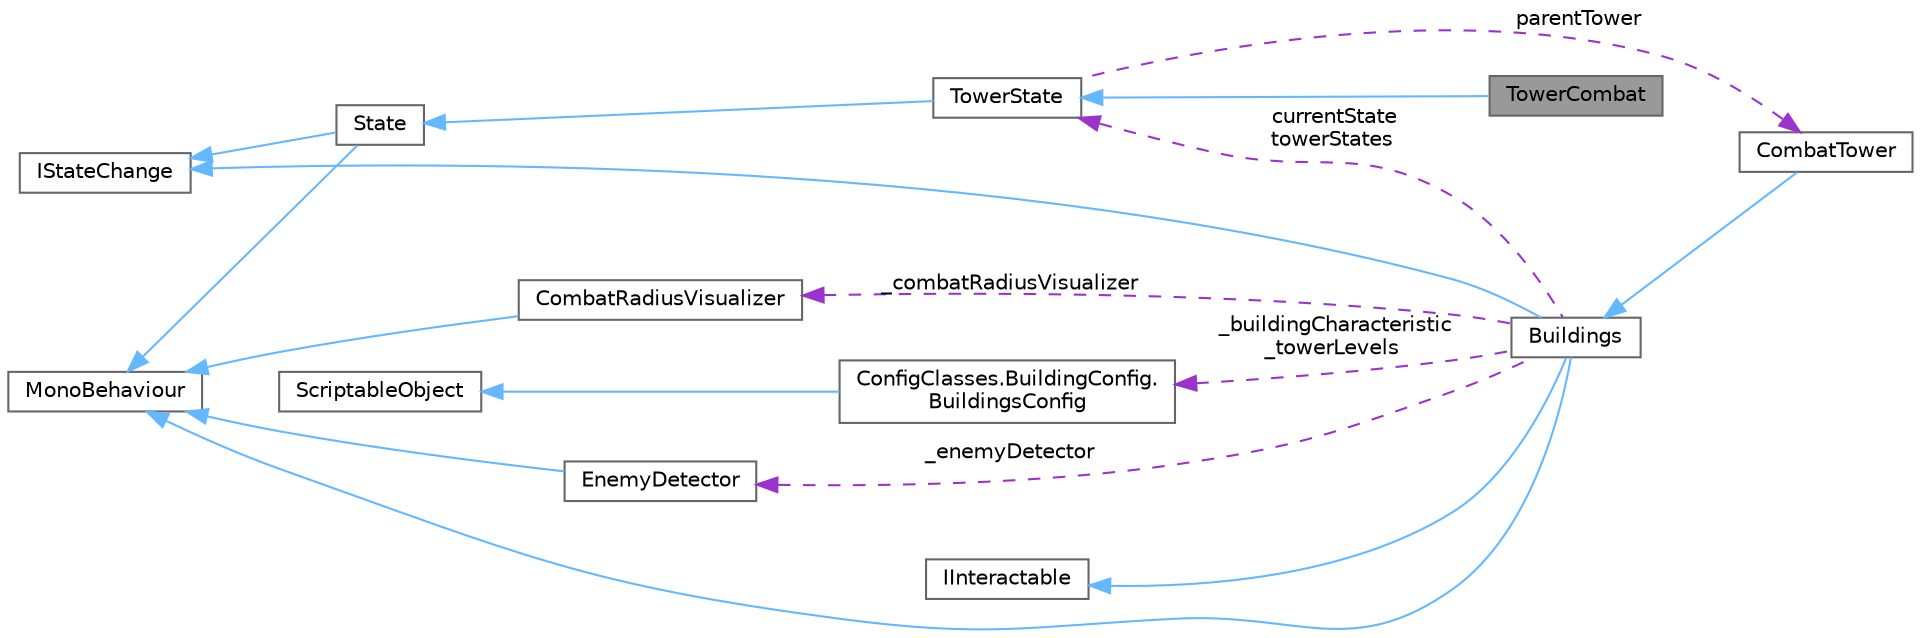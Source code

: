 digraph "TowerCombat"
{
 // LATEX_PDF_SIZE
  bgcolor="transparent";
  edge [fontname=Helvetica,fontsize=10,labelfontname=Helvetica,labelfontsize=10];
  node [fontname=Helvetica,fontsize=10,shape=box,height=0.2,width=0.4];
  rankdir="LR";
  Node1 [label="TowerCombat",height=0.2,width=0.4,color="gray40", fillcolor="grey60", style="filled", fontcolor="black",tooltip=" "];
  Node2 -> Node1 [dir="back",color="steelblue1",style="solid"];
  Node2 [label="TowerState",height=0.2,width=0.4,color="gray40", fillcolor="white", style="filled",URL="$class_tower_state.html",tooltip=" "];
  Node3 -> Node2 [dir="back",color="steelblue1",style="solid"];
  Node3 [label="State",height=0.2,width=0.4,color="gray40", fillcolor="white", style="filled",URL="$class_state.html",tooltip=" "];
  Node4 -> Node3 [dir="back",color="steelblue1",style="solid"];
  Node4 [label="MonoBehaviour",height=0.2,width=0.4,color="gray40", fillcolor="white", style="filled",tooltip=" "];
  Node5 -> Node3 [dir="back",color="steelblue1",style="solid"];
  Node5 [label="IStateChange",height=0.2,width=0.4,color="gray40", fillcolor="white", style="filled",URL="$interface_i_state_change.html",tooltip=" "];
  Node6 -> Node2 [dir="back",color="darkorchid3",style="dashed",label=" parentTower" ];
  Node6 [label="CombatTower",height=0.2,width=0.4,color="gray40", fillcolor="white", style="filled",URL="$class_combat_tower.html",tooltip=" "];
  Node7 -> Node6 [dir="back",color="steelblue1",style="solid"];
  Node7 [label="Buildings",height=0.2,width=0.4,color="gray40", fillcolor="white", style="filled",URL="$class_buildings.html",tooltip=" "];
  Node4 -> Node7 [dir="back",color="steelblue1",style="solid"];
  Node5 -> Node7 [dir="back",color="steelblue1",style="solid"];
  Node8 -> Node7 [dir="back",color="steelblue1",style="solid"];
  Node8 [label="IInteractable",height=0.2,width=0.4,color="gray40", fillcolor="white", style="filled",URL="$interface_i_interactable.html",tooltip=" "];
  Node9 -> Node7 [dir="back",color="darkorchid3",style="dashed",label=" _enemyDetector" ];
  Node9 [label="EnemyDetector",height=0.2,width=0.4,color="gray40", fillcolor="white", style="filled",URL="$class_enemy_detector.html",tooltip=" "];
  Node4 -> Node9 [dir="back",color="steelblue1",style="solid"];
  Node10 -> Node7 [dir="back",color="darkorchid3",style="dashed",label=" _combatRadiusVisualizer" ];
  Node10 [label="CombatRadiusVisualizer",height=0.2,width=0.4,color="gray40", fillcolor="white", style="filled",URL="$class_combat_radius_visualizer.html",tooltip=" "];
  Node4 -> Node10 [dir="back",color="steelblue1",style="solid"];
  Node11 -> Node7 [dir="back",color="darkorchid3",style="dashed",label=" _buildingCharacteristic\n_towerLevels" ];
  Node11 [label="ConfigClasses.BuildingConfig.\lBuildingsConfig",height=0.2,width=0.4,color="gray40", fillcolor="white", style="filled",URL="$class_config_classes_1_1_building_config_1_1_buildings_config.html",tooltip="Родительский класс Родительский класс, содержащий все характеристики для построек"];
  Node12 -> Node11 [dir="back",color="steelblue1",style="solid"];
  Node12 [label="ScriptableObject",height=0.2,width=0.4,color="gray40", fillcolor="white", style="filled",tooltip=" "];
  Node2 -> Node7 [dir="back",color="darkorchid3",style="dashed",label=" currentState\ntowerStates" ];
}
